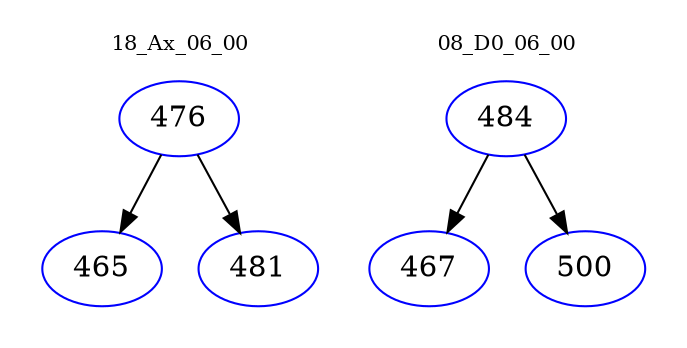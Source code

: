 digraph{
subgraph cluster_0 {
color = white
label = "18_Ax_06_00";
fontsize=10;
T0_476 [label="476", color="blue"]
T0_476 -> T0_465 [color="black"]
T0_465 [label="465", color="blue"]
T0_476 -> T0_481 [color="black"]
T0_481 [label="481", color="blue"]
}
subgraph cluster_1 {
color = white
label = "08_D0_06_00";
fontsize=10;
T1_484 [label="484", color="blue"]
T1_484 -> T1_467 [color="black"]
T1_467 [label="467", color="blue"]
T1_484 -> T1_500 [color="black"]
T1_500 [label="500", color="blue"]
}
}

